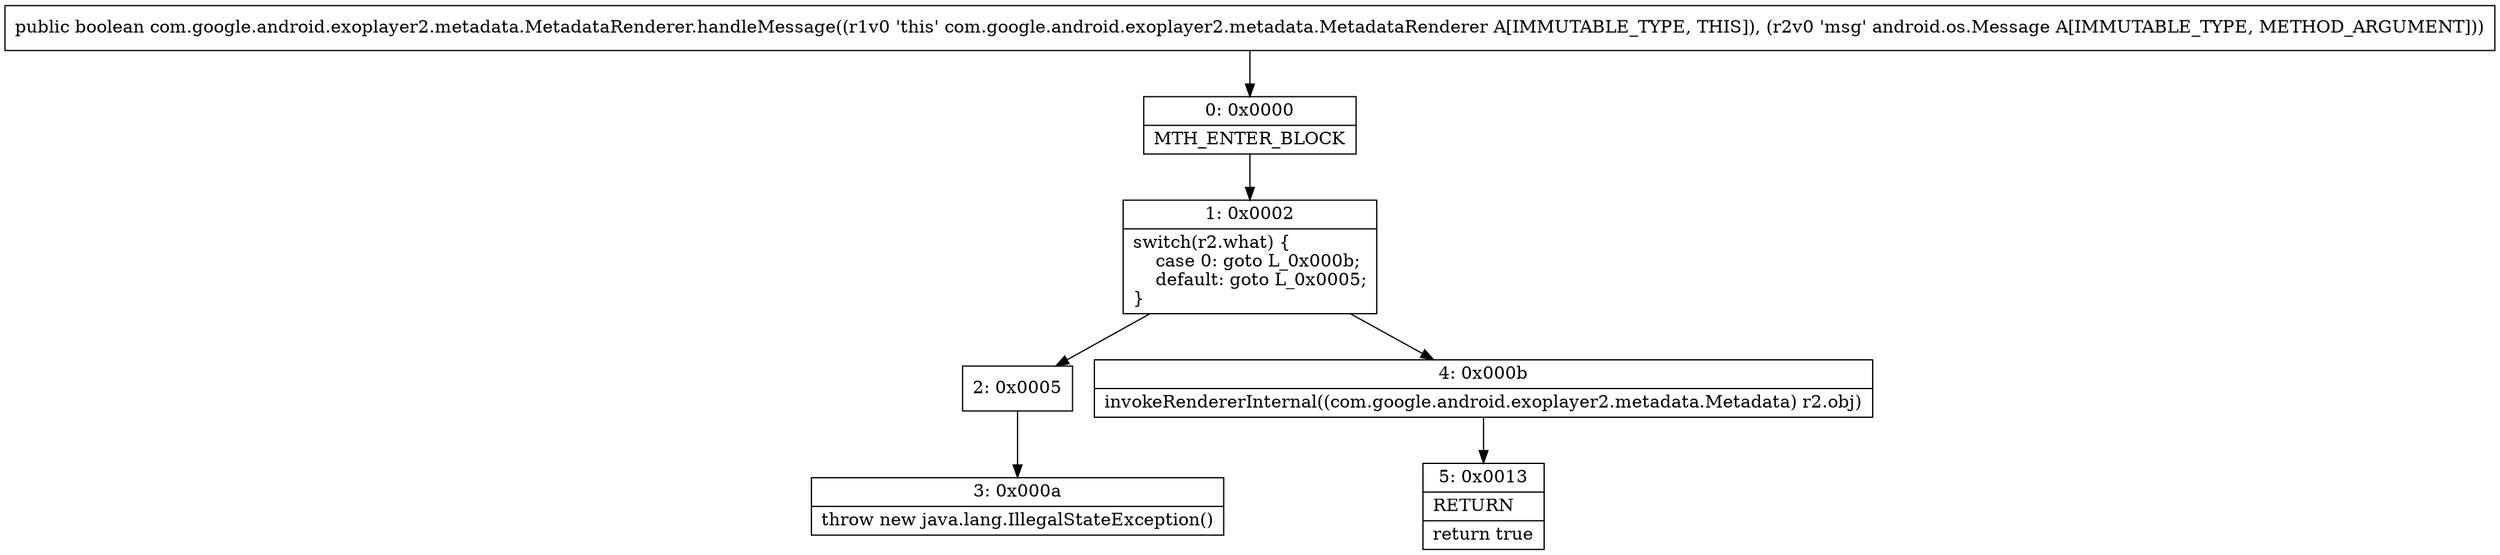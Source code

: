 digraph "CFG forcom.google.android.exoplayer2.metadata.MetadataRenderer.handleMessage(Landroid\/os\/Message;)Z" {
Node_0 [shape=record,label="{0\:\ 0x0000|MTH_ENTER_BLOCK\l}"];
Node_1 [shape=record,label="{1\:\ 0x0002|switch(r2.what) \{\l    case 0: goto L_0x000b;\l    default: goto L_0x0005;\l\}\l}"];
Node_2 [shape=record,label="{2\:\ 0x0005}"];
Node_3 [shape=record,label="{3\:\ 0x000a|throw new java.lang.IllegalStateException()\l}"];
Node_4 [shape=record,label="{4\:\ 0x000b|invokeRendererInternal((com.google.android.exoplayer2.metadata.Metadata) r2.obj)\l}"];
Node_5 [shape=record,label="{5\:\ 0x0013|RETURN\l|return true\l}"];
MethodNode[shape=record,label="{public boolean com.google.android.exoplayer2.metadata.MetadataRenderer.handleMessage((r1v0 'this' com.google.android.exoplayer2.metadata.MetadataRenderer A[IMMUTABLE_TYPE, THIS]), (r2v0 'msg' android.os.Message A[IMMUTABLE_TYPE, METHOD_ARGUMENT])) }"];
MethodNode -> Node_0;
Node_0 -> Node_1;
Node_1 -> Node_2;
Node_1 -> Node_4;
Node_2 -> Node_3;
Node_4 -> Node_5;
}

